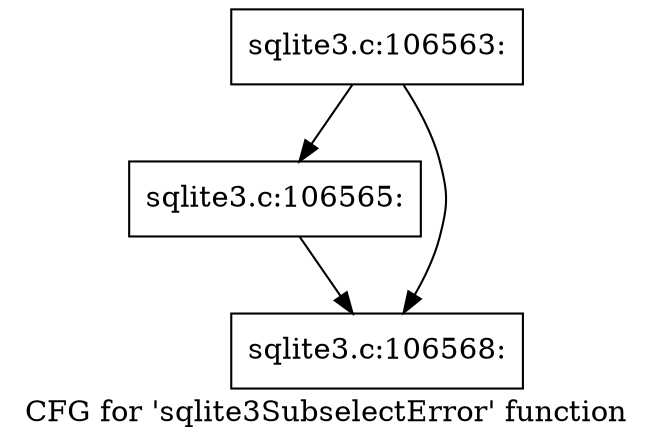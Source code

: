digraph "CFG for 'sqlite3SubselectError' function" {
	label="CFG for 'sqlite3SubselectError' function";

	Node0x55c0f8beeb10 [shape=record,label="{sqlite3.c:106563:}"];
	Node0x55c0f8beeb10 -> Node0x55c0f8bf13a0;
	Node0x55c0f8beeb10 -> Node0x55c0f8bf13f0;
	Node0x55c0f8bf13a0 [shape=record,label="{sqlite3.c:106565:}"];
	Node0x55c0f8bf13a0 -> Node0x55c0f8bf13f0;
	Node0x55c0f8bf13f0 [shape=record,label="{sqlite3.c:106568:}"];
}
